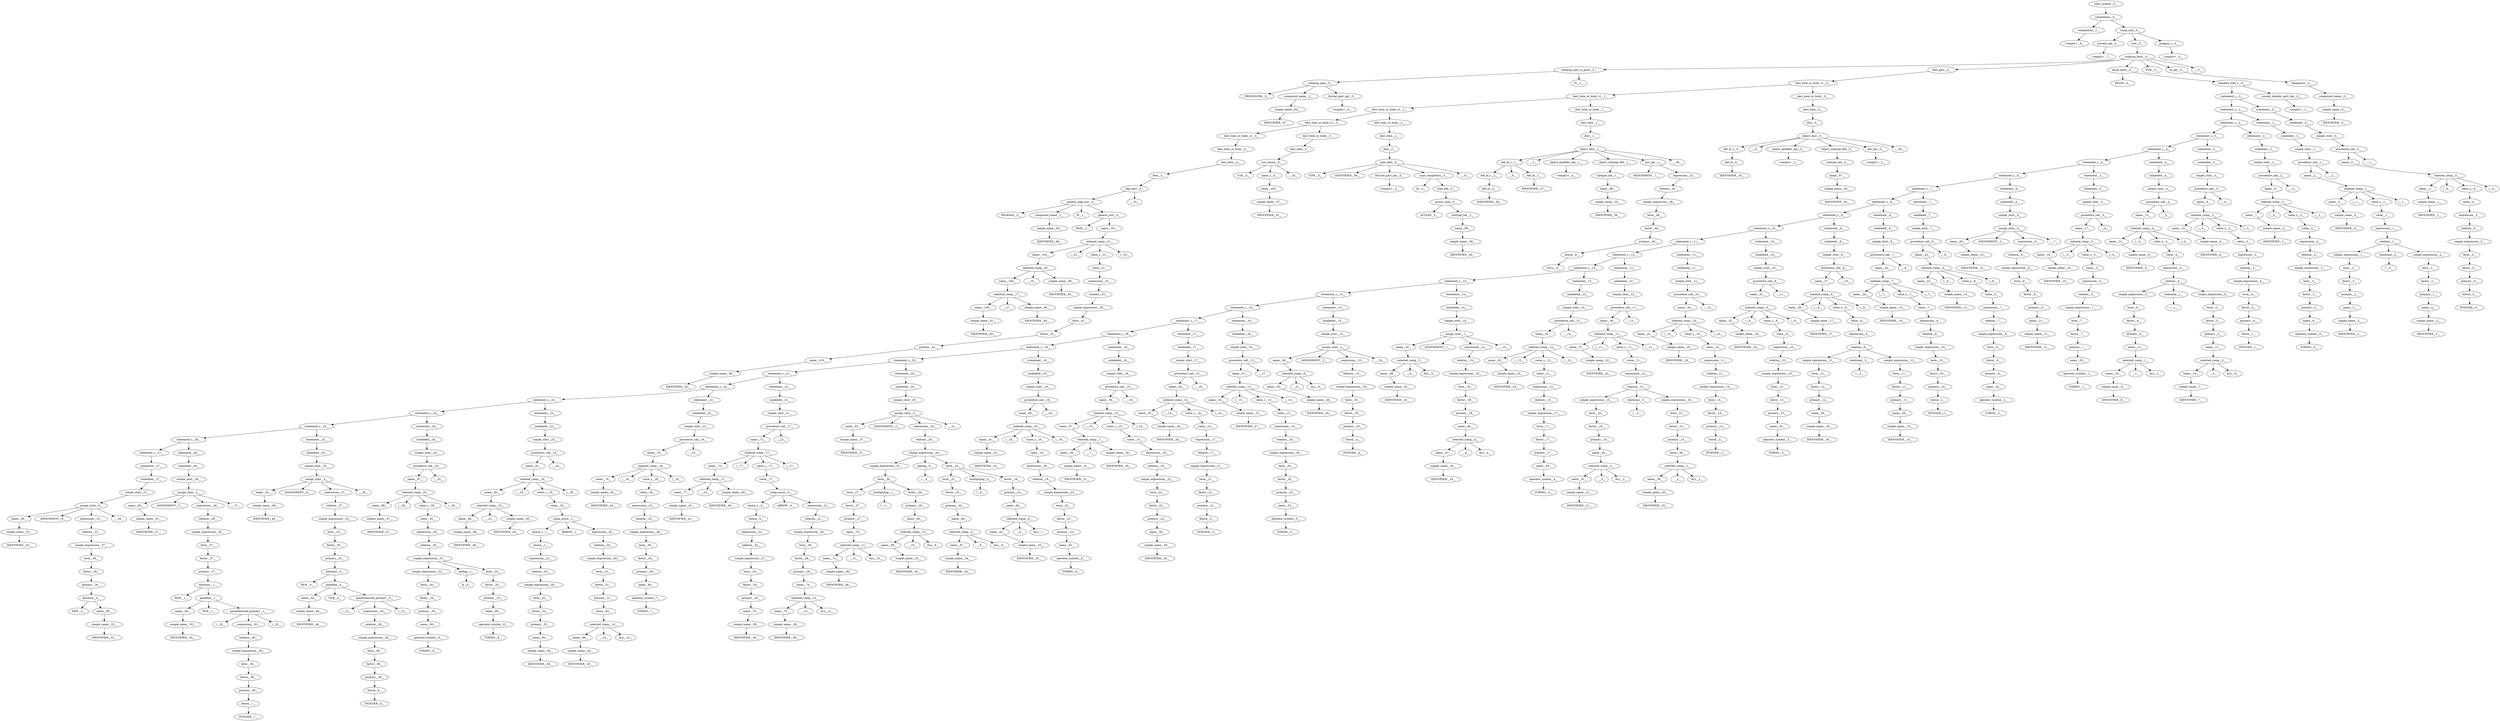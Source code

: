 digraph Parse_tree {
	"start_symbol__0__"->"compilation__0__";
	"compilation__0__"->"compilation__1__";
	"compilation__0__"->"comp_unit__0__";
	"comp_unit__0__"->"private_opt__0__";
	"comp_unit__0__"->"unit__0__";
	"comp_unit__0__"->"pragma_s__0__";
	"pragma_s__0__"->"<empty>__0__";
	"unit__0__"->"subprog_body__0__";
	"subprog_body__0__"->"subprog_spec_is_push__0__";
	"subprog_body__0__"->"decl_part__0__";
	"subprog_body__0__"->"block_body__0__";
	"subprog_body__0__"->"END__0__";
	"subprog_body__0__"->"id_opt__0__";
	"subprog_body__0__"->";__0__";
	"id_opt__0__"->"designator__0__";
	"designator__0__"->"compound_name__0__";
	"compound_name__0__"->"simple_name__0__";
	"simple_name__0__"->"IDENTIFIER__0__";
	"block_body__0__"->"BEGIN__0__";
	"block_body__0__"->"handled_stmt_s__0__";
	"handled_stmt_s__0__"->"statement_s__0__";
	"handled_stmt_s__0__"->"except_handler_part_opt__0__";
	"except_handler_part_opt__0__"->"<empty>__1__";
	"statement_s__0__"->"statement_s__1__";
	"statement_s__0__"->"statement__0__";
	"statement__0__"->"unlabeled__0__";
	"unlabeled__0__"->"simple_stmt__0__";
	"simple_stmt__0__"->"procedure_call__0__";
	"procedure_call__0__"->"name__0__";
	"procedure_call__0__"->";__1__";
	"name__0__"->"indexed_comp__0__";
	"indexed_comp__0__"->"name__1__";
	"indexed_comp__0__"->"(__0__";
	"indexed_comp__0__"->"value_s__0__";
	"indexed_comp__0__"->")__0__";
	"value_s__0__"->"value__0__";
	"value__0__"->"expression__0__";
	"expression__0__"->"relation__0__";
	"relation__0__"->"simple_expression__0__";
	"simple_expression__0__"->"term__0__";
	"term__0__"->"factor__0__";
	"factor__0__"->"primary__0__";
	"primary__0__"->"literal__0__";
	"literal__0__"->"INTEGER__0__";
	"name__1__"->"simple_name__1__";
	"simple_name__1__"->"IDENTIFIER__1__";
	"statement_s__1__"->"statement_s__2__";
	"statement_s__1__"->"statement__1__";
	"statement__1__"->"unlabeled__1__";
	"unlabeled__1__"->"simple_stmt__1__";
	"simple_stmt__1__"->"procedure_call__1__";
	"procedure_call__1__"->"name__2__";
	"procedure_call__1__"->";__2__";
	"name__2__"->"indexed_comp__1__";
	"indexed_comp__1__"->"name__3__";
	"indexed_comp__1__"->"(__1__";
	"indexed_comp__1__"->"value_s__1__";
	"indexed_comp__1__"->")__1__";
	"value_s__1__"->"value__1__";
	"value__1__"->"expression__1__";
	"expression__1__"->"relation__1__";
	"relation__1__"->"simple_expression__1__";
	"relation__1__"->"relational__0__";
	"relation__1__"->"simple_expression__2__";
	"simple_expression__2__"->"term__1__";
	"term__1__"->"factor__1__";
	"factor__1__"->"primary__1__";
	"primary__1__"->"name__4__";
	"name__4__"->"simple_name__2__";
	"simple_name__2__"->"IDENTIFIER__2__";
	"relational__0__"->"=__0__";
	"simple_expression__1__"->"term__2__";
	"term__2__"->"factor__2__";
	"factor__2__"->"primary__2__";
	"primary__2__"->"name__5__";
	"name__5__"->"simple_name__3__";
	"simple_name__3__"->"IDENTIFIER__3__";
	"name__3__"->"simple_name__4__";
	"simple_name__4__"->"IDENTIFIER__4__";
	"statement_s__2__"->"statement_s__3__";
	"statement_s__2__"->"statement__2__";
	"statement__2__"->"unlabeled__2__";
	"unlabeled__2__"->"simple_stmt__2__";
	"simple_stmt__2__"->"procedure_call__2__";
	"procedure_call__2__"->"name__6__";
	"procedure_call__2__"->";__3__";
	"name__6__"->"indexed_comp__2__";
	"indexed_comp__2__"->"name__7__";
	"indexed_comp__2__"->"(__2__";
	"indexed_comp__2__"->"value_s__2__";
	"indexed_comp__2__"->")__2__";
	"value_s__2__"->"value__2__";
	"value__2__"->"expression__2__";
	"expression__2__"->"relation__2__";
	"relation__2__"->"simple_expression__3__";
	"simple_expression__3__"->"term__3__";
	"term__3__"->"factor__3__";
	"factor__3__"->"primary__3__";
	"primary__3__"->"name__8__";
	"name__8__"->"operator_symbol__0__";
	"operator_symbol__0__"->"STRING__0__";
	"name__7__"->"simple_name__5__";
	"simple_name__5__"->"IDENTIFIER__5__";
	"statement_s__3__"->"statement_s__4__";
	"statement_s__3__"->"statement__3__";
	"statement__3__"->"unlabeled__3__";
	"unlabeled__3__"->"simple_stmt__3__";
	"simple_stmt__3__"->"procedure_call__3__";
	"procedure_call__3__"->"name__9__";
	"procedure_call__3__"->";__4__";
	"name__9__"->"indexed_comp__3__";
	"indexed_comp__3__"->"name__10__";
	"indexed_comp__3__"->"(__3__";
	"indexed_comp__3__"->"value_s__3__";
	"indexed_comp__3__"->")__3__";
	"value_s__3__"->"value__3__";
	"value__3__"->"expression__3__";
	"expression__3__"->"relation__3__";
	"relation__3__"->"simple_expression__4__";
	"simple_expression__4__"->"term__4__";
	"term__4__"->"factor__4__";
	"factor__4__"->"primary__4__";
	"primary__4__"->"literal__1__";
	"literal__1__"->"INTEGER__1__";
	"name__10__"->"simple_name__6__";
	"simple_name__6__"->"IDENTIFIER__6__";
	"statement_s__4__"->"statement_s__5__";
	"statement_s__4__"->"statement__4__";
	"statement__4__"->"unlabeled__4__";
	"unlabeled__4__"->"simple_stmt__4__";
	"simple_stmt__4__"->"procedure_call__4__";
	"procedure_call__4__"->"name__11__";
	"procedure_call__4__"->";__5__";
	"name__11__"->"indexed_comp__4__";
	"indexed_comp__4__"->"name__12__";
	"indexed_comp__4__"->"(__4__";
	"indexed_comp__4__"->"value_s__4__";
	"indexed_comp__4__"->")__4__";
	"value_s__4__"->"value__4__";
	"value__4__"->"expression__4__";
	"expression__4__"->"relation__4__";
	"relation__4__"->"simple_expression__5__";
	"relation__4__"->"relational__1__";
	"relation__4__"->"simple_expression__6__";
	"simple_expression__6__"->"term__5__";
	"term__5__"->"factor__5__";
	"factor__5__"->"primary__5__";
	"primary__5__"->"name__13__";
	"name__13__"->"selected_comp__0__";
	"selected_comp__0__"->"name__14__";
	"selected_comp__0__"->".__0__";
	"selected_comp__0__"->"ALL__0__";
	"name__14__"->"simple_name__7__";
	"simple_name__7__"->"IDENTIFIER__7__";
	"relational__1__"->"=__1__";
	"simple_expression__5__"->"term__6__";
	"term__6__"->"factor__6__";
	"factor__6__"->"primary__6__";
	"primary__6__"->"name__15__";
	"name__15__"->"selected_comp__1__";
	"selected_comp__1__"->"name__16__";
	"selected_comp__1__"->".__1__";
	"selected_comp__1__"->"ALL__1__";
	"name__16__"->"simple_name__8__";
	"simple_name__8__"->"IDENTIFIER__8__";
	"name__12__"->"simple_name__9__";
	"simple_name__9__"->"IDENTIFIER__9__";
	"statement_s__5__"->"statement_s__6__";
	"statement_s__5__"->"statement__5__";
	"statement__5__"->"unlabeled__5__";
	"unlabeled__5__"->"simple_stmt__5__";
	"simple_stmt__5__"->"procedure_call__5__";
	"procedure_call__5__"->"name__17__";
	"procedure_call__5__"->";__6__";
	"name__17__"->"indexed_comp__5__";
	"indexed_comp__5__"->"name__18__";
	"indexed_comp__5__"->"(__5__";
	"indexed_comp__5__"->"value_s__5__";
	"indexed_comp__5__"->")__5__";
	"value_s__5__"->"value__5__";
	"value__5__"->"expression__5__";
	"expression__5__"->"relation__5__";
	"relation__5__"->"simple_expression__7__";
	"simple_expression__7__"->"term__7__";
	"term__7__"->"factor__7__";
	"factor__7__"->"primary__7__";
	"primary__7__"->"name__19__";
	"name__19__"->"operator_symbol__1__";
	"operator_symbol__1__"->"STRING__1__";
	"name__18__"->"simple_name__10__";
	"simple_name__10__"->"IDENTIFIER__10__";
	"statement_s__6__"->"statement_s__7__";
	"statement_s__6__"->"statement__6__";
	"statement__6__"->"unlabeled__6__";
	"unlabeled__6__"->"simple_stmt__6__";
	"simple_stmt__6__"->"assign_stmt__0__";
	"assign_stmt__0__"->"name__20__";
	"assign_stmt__0__"->"ASSIGNMENT__0__";
	"assign_stmt__0__"->"expression__6__";
	"assign_stmt__0__"->";__7__";
	"expression__6__"->"relation__6__";
	"relation__6__"->"simple_expression__8__";
	"simple_expression__8__"->"term__8__";
	"term__8__"->"factor__8__";
	"factor__8__"->"primary__8__";
	"primary__8__"->"name__21__";
	"name__21__"->"simple_name__11__";
	"simple_name__11__"->"IDENTIFIER__11__";
	"name__20__"->"simple_name__12__";
	"simple_name__12__"->"IDENTIFIER__12__";
	"statement_s__7__"->"statement_s__8__";
	"statement_s__7__"->"statement__7__";
	"statement__7__"->"unlabeled__7__";
	"unlabeled__7__"->"simple_stmt__7__";
	"simple_stmt__7__"->"procedure_call__6__";
	"procedure_call__6__"->"name__22__";
	"procedure_call__6__"->";__8__";
	"name__22__"->"indexed_comp__6__";
	"indexed_comp__6__"->"name__23__";
	"indexed_comp__6__"->"(__6__";
	"indexed_comp__6__"->"value_s__6__";
	"indexed_comp__6__"->")__6__";
	"value_s__6__"->"value__6__";
	"value__6__"->"expression__7__";
	"expression__7__"->"relation__7__";
	"relation__7__"->"simple_expression__9__";
	"simple_expression__9__"->"term__9__";
	"term__9__"->"factor__9__";
	"factor__9__"->"primary__9__";
	"primary__9__"->"name__24__";
	"name__24__"->"operator_symbol__2__";
	"operator_symbol__2__"->"STRING__2__";
	"name__23__"->"simple_name__13__";
	"simple_name__13__"->"IDENTIFIER__13__";
	"statement_s__8__"->"statement_s__9__";
	"statement_s__8__"->"statement__8__";
	"statement__8__"->"unlabeled__8__";
	"unlabeled__8__"->"simple_stmt__8__";
	"simple_stmt__8__"->"procedure_call__7__";
	"procedure_call__7__"->"name__25__";
	"procedure_call__7__"->";__9__";
	"name__25__"->"indexed_comp__7__";
	"indexed_comp__7__"->"name__26__";
	"indexed_comp__7__"->"(__7__";
	"indexed_comp__7__"->"value_s__7__";
	"indexed_comp__7__"->")__7__";
	"value_s__7__"->"value__7__";
	"value__7__"->"expression__8__";
	"expression__8__"->"relation__8__";
	"relation__8__"->"simple_expression__10__";
	"simple_expression__10__"->"term__10__";
	"term__10__"->"factor__10__";
	"factor__10__"->"primary__10__";
	"primary__10__"->"literal__2__";
	"literal__2__"->"INTEGER__2__";
	"name__26__"->"simple_name__14__";
	"simple_name__14__"->"IDENTIFIER__14__";
	"statement_s__9__"->"statement_s__10__";
	"statement_s__9__"->"statement__9__";
	"statement__9__"->"unlabeled__9__";
	"unlabeled__9__"->"simple_stmt__9__";
	"simple_stmt__9__"->"procedure_call__8__";
	"procedure_call__8__"->"name__27__";
	"procedure_call__8__"->";__10__";
	"name__27__"->"indexed_comp__8__";
	"indexed_comp__8__"->"name__28__";
	"indexed_comp__8__"->"(__8__";
	"indexed_comp__8__"->"value_s__8__";
	"indexed_comp__8__"->")__8__";
	"value_s__8__"->"value__8__";
	"value__8__"->"expression__9__";
	"expression__9__"->"relation__9__";
	"relation__9__"->"simple_expression__11__";
	"relation__9__"->"relational__2__";
	"relation__9__"->"simple_expression__12__";
	"simple_expression__12__"->"term__11__";
	"term__11__"->"factor__11__";
	"factor__11__"->"primary__11__";
	"primary__11__"->"name__29__";
	"name__29__"->"simple_name__15__";
	"simple_name__15__"->"IDENTIFIER__15__";
	"relational__2__"->"=__2__";
	"simple_expression__11__"->"term__12__";
	"term__12__"->"factor__12__";
	"factor__12__"->"primary__12__";
	"primary__12__"->"name__30__";
	"name__30__"->"simple_name__16__";
	"simple_name__16__"->"IDENTIFIER__16__";
	"name__28__"->"simple_name__17__";
	"simple_name__17__"->"IDENTIFIER__17__";
	"statement_s__10__"->"statement_s__11__";
	"statement_s__10__"->"statement__10__";
	"statement__10__"->"unlabeled__10__";
	"unlabeled__10__"->"simple_stmt__10__";
	"simple_stmt__10__"->"procedure_call__9__";
	"procedure_call__9__"->"name__31__";
	"procedure_call__9__"->";__11__";
	"name__31__"->"indexed_comp__9__";
	"indexed_comp__9__"->"name__32__";
	"indexed_comp__9__"->"(__9__";
	"indexed_comp__9__"->"value_s__9__";
	"indexed_comp__9__"->")__9__";
	"value_s__9__"->"value__9__";
	"value__9__"->"expression__10__";
	"expression__10__"->"relation__10__";
	"relation__10__"->"simple_expression__13__";
	"simple_expression__13__"->"term__13__";
	"term__13__"->"factor__13__";
	"factor__13__"->"primary__13__";
	"primary__13__"->"name__33__";
	"name__33__"->"operator_symbol__3__";
	"operator_symbol__3__"->"STRING__3__";
	"name__32__"->"simple_name__18__";
	"simple_name__18__"->"IDENTIFIER__18__";
	"statement_s__11__"->"statement_s__12__";
	"statement_s__11__"->"statement__11__";
	"statement__11__"->"unlabeled__11__";
	"unlabeled__11__"->"simple_stmt__11__";
	"simple_stmt__11__"->"procedure_call__10__";
	"procedure_call__10__"->"name__34__";
	"procedure_call__10__"->";__12__";
	"name__34__"->"indexed_comp__10__";
	"indexed_comp__10__"->"name__35__";
	"indexed_comp__10__"->"(__10__";
	"indexed_comp__10__"->"value_s__10__";
	"indexed_comp__10__"->")__10__";
	"value_s__10__"->"value__10__";
	"value__10__"->"expression__11__";
	"expression__11__"->"relation__11__";
	"relation__11__"->"simple_expression__14__";
	"simple_expression__14__"->"term__14__";
	"term__14__"->"factor__14__";
	"factor__14__"->"primary__14__";
	"primary__14__"->"literal__3__";
	"literal__3__"->"INTEGER__3__";
	"name__35__"->"simple_name__19__";
	"simple_name__19__"->"IDENTIFIER__19__";
	"statement_s__12__"->"statement_s__13__";
	"statement_s__12__"->"statement__12__";
	"statement__12__"->"unlabeled__12__";
	"unlabeled__12__"->"simple_stmt__12__";
	"simple_stmt__12__"->"procedure_call__11__";
	"procedure_call__11__"->"name__36__";
	"procedure_call__11__"->";__13__";
	"name__36__"->"indexed_comp__11__";
	"indexed_comp__11__"->"name__37__";
	"indexed_comp__11__"->"(__11__";
	"indexed_comp__11__"->"value_s__11__";
	"indexed_comp__11__"->")__11__";
	"value_s__11__"->"value__11__";
	"value__11__"->"expression__12__";
	"expression__12__"->"relation__12__";
	"relation__12__"->"simple_expression__15__";
	"relation__12__"->"relational__3__";
	"relation__12__"->"simple_expression__16__";
	"simple_expression__16__"->"term__15__";
	"term__15__"->"factor__15__";
	"factor__15__"->"primary__15__";
	"primary__15__"->"name__38__";
	"name__38__"->"selected_comp__2__";
	"selected_comp__2__"->"name__39__";
	"selected_comp__2__"->".__2__";
	"selected_comp__2__"->"ALL__2__";
	"name__39__"->"simple_name__20__";
	"simple_name__20__"->"IDENTIFIER__20__";
	"relational__3__"->"=__3__";
	"simple_expression__15__"->"term__16__";
	"term__16__"->"factor__16__";
	"factor__16__"->"primary__16__";
	"primary__16__"->"name__40__";
	"name__40__"->"selected_comp__3__";
	"selected_comp__3__"->"name__41__";
	"selected_comp__3__"->".__3__";
	"selected_comp__3__"->"ALL__3__";
	"name__41__"->"simple_name__21__";
	"simple_name__21__"->"IDENTIFIER__21__";
	"name__37__"->"simple_name__22__";
	"simple_name__22__"->"IDENTIFIER__22__";
	"statement_s__13__"->"statement_s__14__";
	"statement_s__13__"->"statement__13__";
	"statement__13__"->"unlabeled__13__";
	"unlabeled__13__"->"simple_stmt__13__";
	"simple_stmt__13__"->"procedure_call__12__";
	"procedure_call__12__"->"name__42__";
	"procedure_call__12__"->";__14__";
	"name__42__"->"indexed_comp__12__";
	"indexed_comp__12__"->"name__43__";
	"indexed_comp__12__"->"(__12__";
	"indexed_comp__12__"->"value_s__12__";
	"indexed_comp__12__"->")__12__";
	"value_s__12__"->"value__12__";
	"value__12__"->"expression__13__";
	"expression__13__"->"relation__13__";
	"relation__13__"->"simple_expression__17__";
	"simple_expression__17__"->"term__17__";
	"term__17__"->"factor__17__";
	"factor__17__"->"primary__17__";
	"primary__17__"->"name__44__";
	"name__44__"->"operator_symbol__4__";
	"operator_symbol__4__"->"STRING__4__";
	"name__43__"->"simple_name__23__";
	"simple_name__23__"->"IDENTIFIER__23__";
	"statement_s__14__"->"statement_s__15__";
	"statement_s__14__"->"statement__14__";
	"statement__14__"->"unlabeled__14__";
	"unlabeled__14__"->"simple_stmt__14__";
	"simple_stmt__14__"->"assign_stmt__1__";
	"assign_stmt__1__"->"name__45__";
	"assign_stmt__1__"->"ASSIGNMENT__1__";
	"assign_stmt__1__"->"expression__14__";
	"assign_stmt__1__"->";__15__";
	"expression__14__"->"relation__14__";
	"relation__14__"->"simple_expression__18__";
	"simple_expression__18__"->"term__18__";
	"term__18__"->"factor__18__";
	"factor__18__"->"primary__18__";
	"primary__18__"->"name__46__";
	"name__46__"->"selected_comp__4__";
	"selected_comp__4__"->"name__47__";
	"selected_comp__4__"->".__4__";
	"selected_comp__4__"->"ALL__4__";
	"name__47__"->"simple_name__24__";
	"simple_name__24__"->"IDENTIFIER__24__";
	"name__45__"->"selected_comp__5__";
	"selected_comp__5__"->"name__48__";
	"selected_comp__5__"->".__5__";
	"selected_comp__5__"->"ALL__5__";
	"name__48__"->"simple_name__25__";
	"simple_name__25__"->"IDENTIFIER__25__";
	"statement_s__15__"->"statement_s__16__";
	"statement_s__15__"->"statement__15__";
	"statement__15__"->"unlabeled__15__";
	"unlabeled__15__"->"simple_stmt__15__";
	"simple_stmt__15__"->"assign_stmt__2__";
	"assign_stmt__2__"->"name__49__";
	"assign_stmt__2__"->"ASSIGNMENT__2__";
	"assign_stmt__2__"->"expression__15__";
	"assign_stmt__2__"->";__16__";
	"expression__15__"->"relation__15__";
	"relation__15__"->"simple_expression__19__";
	"simple_expression__19__"->"term__19__";
	"term__19__"->"factor__19__";
	"factor__19__"->"primary__19__";
	"primary__19__"->"literal__4__";
	"literal__4__"->"INTEGER__4__";
	"name__49__"->"selected_comp__6__";
	"selected_comp__6__"->"name__50__";
	"selected_comp__6__"->".__6__";
	"selected_comp__6__"->"ALL__6__";
	"name__50__"->"simple_name__26__";
	"simple_name__26__"->"IDENTIFIER__26__";
	"statement_s__16__"->"statement_s__17__";
	"statement_s__16__"->"statement__16__";
	"statement__16__"->"unlabeled__16__";
	"unlabeled__16__"->"simple_stmt__16__";
	"simple_stmt__16__"->"procedure_call__13__";
	"procedure_call__13__"->"name__51__";
	"procedure_call__13__"->";__17__";
	"name__51__"->"indexed_comp__13__";
	"indexed_comp__13__"->"name__52__";
	"indexed_comp__13__"->"(__13__";
	"indexed_comp__13__"->"value_s__13__";
	"indexed_comp__13__"->")__13__";
	"value_s__13__"->"value__13__";
	"value__13__"->"expression__16__";
	"expression__16__"->"relation__16__";
	"relation__16__"->"simple_expression__20__";
	"simple_expression__20__"->"term__20__";
	"term__20__"->"factor__20__";
	"factor__20__"->"primary__20__";
	"primary__20__"->"name__53__";
	"name__53__"->"operator_symbol__5__";
	"operator_symbol__5__"->"STRING__5__";
	"name__52__"->"simple_name__27__";
	"simple_name__27__"->"IDENTIFIER__27__";
	"statement_s__17__"->"statement_s__18__";
	"statement_s__17__"->"statement__17__";
	"statement__17__"->"unlabeled__17__";
	"unlabeled__17__"->"simple_stmt__17__";
	"simple_stmt__17__"->"procedure_call__14__";
	"procedure_call__14__"->"name__54__";
	"procedure_call__14__"->";__18__";
	"name__54__"->"indexed_comp__14__";
	"indexed_comp__14__"->"name__55__";
	"indexed_comp__14__"->"(__14__";
	"indexed_comp__14__"->"value_s__14__";
	"indexed_comp__14__"->")__14__";
	"value_s__14__"->"value__14__";
	"value__14__"->"expression__17__";
	"expression__17__"->"relation__17__";
	"relation__17__"->"simple_expression__21__";
	"simple_expression__21__"->"term__21__";
	"term__21__"->"factor__21__";
	"factor__21__"->"primary__21__";
	"primary__21__"->"literal__5__";
	"literal__5__"->"INTEGER__5__";
	"name__55__"->"simple_name__28__";
	"simple_name__28__"->"IDENTIFIER__28__";
	"statement_s__18__"->"statement_s__19__";
	"statement_s__18__"->"statement__18__";
	"statement__18__"->"unlabeled__18__";
	"unlabeled__18__"->"simple_stmt__18__";
	"simple_stmt__18__"->"procedure_call__15__";
	"procedure_call__15__"->"name__56__";
	"procedure_call__15__"->";__19__";
	"name__56__"->"indexed_comp__15__";
	"indexed_comp__15__"->"name__57__";
	"indexed_comp__15__"->"(__15__";
	"indexed_comp__15__"->"value_s__15__";
	"indexed_comp__15__"->")__15__";
	"value_s__15__"->"value__15__";
	"value__15__"->"expression__18__";
	"expression__18__"->"relation__18__";
	"relation__18__"->"simple_expression__22__";
	"simple_expression__22__"->"term__22__";
	"term__22__"->"factor__22__";
	"factor__22__"->"primary__22__";
	"primary__22__"->"name__58__";
	"name__58__"->"simple_name__29__";
	"simple_name__29__"->"IDENTIFIER__29__";
	"name__57__"->"selected_comp__7__";
	"selected_comp__7__"->"name__59__";
	"selected_comp__7__"->".__7__";
	"selected_comp__7__"->"simple_name__30__";
	"simple_name__30__"->"IDENTIFIER__30__";
	"name__59__"->"simple_name__31__";
	"simple_name__31__"->"IDENTIFIER__31__";
	"statement_s__19__"->"statement_s__20__";
	"statement_s__19__"->"statement__19__";
	"statement__19__"->"unlabeled__19__";
	"unlabeled__19__"->"simple_stmt__19__";
	"simple_stmt__19__"->"procedure_call__16__";
	"procedure_call__16__"->"name__60__";
	"procedure_call__16__"->";__20__";
	"name__60__"->"indexed_comp__16__";
	"indexed_comp__16__"->"name__61__";
	"indexed_comp__16__"->"(__16__";
	"indexed_comp__16__"->"value_s__16__";
	"indexed_comp__16__"->")__16__";
	"value_s__16__"->"value__16__";
	"value__16__"->"expression__19__";
	"expression__19__"->"relation__19__";
	"relation__19__"->"simple_expression__23__";
	"simple_expression__23__"->"term__23__";
	"term__23__"->"factor__23__";
	"factor__23__"->"primary__23__";
	"primary__23__"->"name__62__";
	"name__62__"->"operator_symbol__6__";
	"operator_symbol__6__"->"STRING__6__";
	"name__61__"->"simple_name__32__";
	"simple_name__32__"->"IDENTIFIER__32__";
	"statement_s__20__"->"statement_s__21__";
	"statement_s__20__"->"statement__20__";
	"statement__20__"->"unlabeled__20__";
	"unlabeled__20__"->"simple_stmt__20__";
	"simple_stmt__20__"->"assign_stmt__3__";
	"assign_stmt__3__"->"name__63__";
	"assign_stmt__3__"->"ASSIGNMENT__3__";
	"assign_stmt__3__"->"expression__20__";
	"assign_stmt__3__"->";__21__";
	"expression__20__"->"relation__20__";
	"relation__20__"->"simple_expression__24__";
	"simple_expression__24__"->"simple_expression__25__";
	"simple_expression__24__"->"adding__0__";
	"simple_expression__24__"->"term__24__";
	"term__24__"->"term__25__";
	"term__24__"->"multiplying__0__";
	"term__24__"->"factor__24__";
	"factor__24__"->"primary__24__";
	"primary__24__"->"name__64__";
	"name__64__"->"selected_comp__8__";
	"selected_comp__8__"->"name__65__";
	"selected_comp__8__"->".__8__";
	"selected_comp__8__"->"ALL__7__";
	"name__65__"->"simple_name__33__";
	"simple_name__33__"->"IDENTIFIER__33__";
	"multiplying__0__"->"*__0__";
	"term__25__"->"factor__25__";
	"factor__25__"->"primary__25__";
	"primary__25__"->"name__66__";
	"name__66__"->"selected_comp__9__";
	"selected_comp__9__"->"name__67__";
	"selected_comp__9__"->".__9__";
	"selected_comp__9__"->"ALL__8__";
	"name__67__"->"simple_name__34__";
	"simple_name__34__"->"IDENTIFIER__34__";
	"adding__0__"->"+__0__";
	"simple_expression__25__"->"term__26__";
	"term__26__"->"term__27__";
	"term__26__"->"multiplying__1__";
	"term__26__"->"factor__26__";
	"factor__26__"->"primary__26__";
	"primary__26__"->"name__68__";
	"name__68__"->"selected_comp__10__";
	"selected_comp__10__"->"name__69__";
	"selected_comp__10__"->".__10__";
	"selected_comp__10__"->"ALL__9__";
	"name__69__"->"simple_name__35__";
	"simple_name__35__"->"IDENTIFIER__35__";
	"multiplying__1__"->"*__1__";
	"term__27__"->"factor__27__";
	"factor__27__"->"primary__27__";
	"primary__27__"->"name__70__";
	"name__70__"->"selected_comp__11__";
	"selected_comp__11__"->"name__71__";
	"selected_comp__11__"->".__11__";
	"selected_comp__11__"->"ALL__10__";
	"name__71__"->"simple_name__36__";
	"simple_name__36__"->"IDENTIFIER__36__";
	"name__63__"->"simple_name__37__";
	"simple_name__37__"->"IDENTIFIER__37__";
	"statement_s__21__"->"statement_s__22__";
	"statement_s__21__"->"statement__21__";
	"statement__21__"->"unlabeled__21__";
	"unlabeled__21__"->"simple_stmt__21__";
	"simple_stmt__21__"->"procedure_call__17__";
	"procedure_call__17__"->"name__72__";
	"procedure_call__17__"->";__22__";
	"name__72__"->"indexed_comp__17__";
	"indexed_comp__17__"->"name__73__";
	"indexed_comp__17__"->"(__17__";
	"indexed_comp__17__"->"value_s__17__";
	"indexed_comp__17__"->")__17__";
	"value_s__17__"->"value__17__";
	"value__17__"->"comp_assoc__0__";
	"comp_assoc__0__"->"choice_s__0__";
	"comp_assoc__0__"->"ARROW__0__";
	"comp_assoc__0__"->"expression__21__";
	"expression__21__"->"relation__21__";
	"relation__21__"->"simple_expression__26__";
	"simple_expression__26__"->"term__28__";
	"term__28__"->"factor__28__";
	"factor__28__"->"primary__28__";
	"primary__28__"->"name__74__";
	"name__74__"->"selected_comp__12__";
	"selected_comp__12__"->"name__75__";
	"selected_comp__12__"->".__12__";
	"selected_comp__12__"->"ALL__11__";
	"name__75__"->"simple_name__38__";
	"simple_name__38__"->"IDENTIFIER__38__";
	"choice_s__0__"->"choice__0__";
	"choice__0__"->"expression__22__";
	"expression__22__"->"relation__22__";
	"relation__22__"->"simple_expression__27__";
	"simple_expression__27__"->"term__29__";
	"term__29__"->"factor__29__";
	"factor__29__"->"primary__29__";
	"primary__29__"->"name__76__";
	"name__76__"->"simple_name__39__";
	"simple_name__39__"->"IDENTIFIER__39__";
	"name__73__"->"selected_comp__13__";
	"selected_comp__13__"->"name__77__";
	"selected_comp__13__"->".__13__";
	"selected_comp__13__"->"simple_name__40__";
	"simple_name__40__"->"IDENTIFIER__40__";
	"name__77__"->"simple_name__41__";
	"simple_name__41__"->"IDENTIFIER__41__";
	"statement_s__22__"->"statement_s__23__";
	"statement_s__22__"->"statement__22__";
	"statement__22__"->"unlabeled__22__";
	"unlabeled__22__"->"simple_stmt__22__";
	"simple_stmt__22__"->"procedure_call__18__";
	"procedure_call__18__"->"name__78__";
	"procedure_call__18__"->";__23__";
	"name__78__"->"indexed_comp__18__";
	"indexed_comp__18__"->"name__79__";
	"indexed_comp__18__"->"(__18__";
	"indexed_comp__18__"->"value_s__18__";
	"indexed_comp__18__"->")__18__";
	"value_s__18__"->"value__18__";
	"value__18__"->"expression__23__";
	"expression__23__"->"relation__23__";
	"relation__23__"->"simple_expression__28__";
	"simple_expression__28__"->"term__30__";
	"term__30__"->"factor__30__";
	"factor__30__"->"primary__30__";
	"primary__30__"->"name__80__";
	"name__80__"->"operator_symbol__7__";
	"operator_symbol__7__"->"STRING__7__";
	"name__79__"->"simple_name__42__";
	"simple_name__42__"->"IDENTIFIER__42__";
	"statement_s__23__"->"statement_s__24__";
	"statement_s__23__"->"statement__23__";
	"statement__23__"->"unlabeled__23__";
	"unlabeled__23__"->"simple_stmt__23__";
	"simple_stmt__23__"->"procedure_call__19__";
	"procedure_call__19__"->"name__81__";
	"procedure_call__19__"->";__24__";
	"name__81__"->"indexed_comp__19__";
	"indexed_comp__19__"->"name__82__";
	"indexed_comp__19__"->"(__19__";
	"indexed_comp__19__"->"value_s__19__";
	"indexed_comp__19__"->")__19__";
	"value_s__19__"->"value__19__";
	"value__19__"->"comp_assoc__1__";
	"comp_assoc__1__"->"choice_s__1__";
	"comp_assoc__1__"->"ARROW__1__";
	"comp_assoc__1__"->"expression__24__";
	"expression__24__"->"relation__24__";
	"relation__24__"->"simple_expression__29__";
	"simple_expression__29__"->"term__31__";
	"term__31__"->"factor__31__";
	"factor__31__"->"primary__31__";
	"primary__31__"->"name__83__";
	"name__83__"->"selected_comp__14__";
	"selected_comp__14__"->"name__84__";
	"selected_comp__14__"->".__14__";
	"selected_comp__14__"->"ALL__12__";
	"name__84__"->"simple_name__43__";
	"simple_name__43__"->"IDENTIFIER__43__";
	"choice_s__1__"->"choice__1__";
	"choice__1__"->"expression__25__";
	"expression__25__"->"relation__25__";
	"relation__25__"->"simple_expression__30__";
	"simple_expression__30__"->"term__32__";
	"term__32__"->"factor__32__";
	"factor__32__"->"primary__32__";
	"primary__32__"->"name__85__";
	"name__85__"->"simple_name__44__";
	"simple_name__44__"->"IDENTIFIER__44__";
	"name__82__"->"selected_comp__15__";
	"selected_comp__15__"->"name__86__";
	"selected_comp__15__"->".__15__";
	"selected_comp__15__"->"simple_name__45__";
	"simple_name__45__"->"IDENTIFIER__45__";
	"name__86__"->"simple_name__46__";
	"simple_name__46__"->"IDENTIFIER__46__";
	"statement_s__24__"->"statement_s__25__";
	"statement_s__24__"->"statement__24__";
	"statement__24__"->"unlabeled__24__";
	"unlabeled__24__"->"simple_stmt__24__";
	"simple_stmt__24__"->"procedure_call__20__";
	"procedure_call__20__"->"name__87__";
	"procedure_call__20__"->";__25__";
	"name__87__"->"indexed_comp__20__";
	"indexed_comp__20__"->"name__88__";
	"indexed_comp__20__"->"(__20__";
	"indexed_comp__20__"->"value_s__20__";
	"indexed_comp__20__"->")__20__";
	"value_s__20__"->"value__20__";
	"value__20__"->"expression__26__";
	"expression__26__"->"relation__26__";
	"relation__26__"->"simple_expression__31__";
	"simple_expression__31__"->"simple_expression__32__";
	"simple_expression__31__"->"adding__1__";
	"simple_expression__31__"->"term__33__";
	"term__33__"->"factor__33__";
	"factor__33__"->"primary__33__";
	"primary__33__"->"name__89__";
	"name__89__"->"operator_symbol__8__";
	"operator_symbol__8__"->"STRING__8__";
	"adding__1__"->"&__0__";
	"simple_expression__32__"->"term__34__";
	"term__34__"->"factor__34__";
	"factor__34__"->"primary__34__";
	"primary__34__"->"name__90__";
	"name__90__"->"operator_symbol__9__";
	"operator_symbol__9__"->"STRING__9__";
	"name__88__"->"simple_name__47__";
	"simple_name__47__"->"IDENTIFIER__47__";
	"statement_s__25__"->"statement_s__26__";
	"statement_s__25__"->"statement__25__";
	"statement__25__"->"unlabeled__25__";
	"unlabeled__25__"->"simple_stmt__25__";
	"simple_stmt__25__"->"assign_stmt__4__";
	"assign_stmt__4__"->"name__91__";
	"assign_stmt__4__"->"ASSIGNMENT__4__";
	"assign_stmt__4__"->"expression__27__";
	"assign_stmt__4__"->";__26__";
	"expression__27__"->"relation__27__";
	"relation__27__"->"simple_expression__33__";
	"simple_expression__33__"->"term__35__";
	"term__35__"->"factor__35__";
	"factor__35__"->"primary__35__";
	"primary__35__"->"allocator__0__";
	"allocator__0__"->"NEW__0__";
	"allocator__0__"->"qualified__0__";
	"qualified__0__"->"name__92__";
	"qualified__0__"->"TICK__0__";
	"qualified__0__"->"parenthesized_primary__0__";
	"parenthesized_primary__0__"->"(__21__";
	"parenthesized_primary__0__"->"expression__28__";
	"parenthesized_primary__0__"->")__21__";
	"expression__28__"->"relation__28__";
	"relation__28__"->"simple_expression__34__";
	"simple_expression__34__"->"term__36__";
	"term__36__"->"factor__36__";
	"factor__36__"->"primary__36__";
	"primary__36__"->"literal__6__";
	"literal__6__"->"INTEGER__6__";
	"name__92__"->"simple_name__48__";
	"simple_name__48__"->"IDENTIFIER__48__";
	"name__91__"->"simple_name__49__";
	"simple_name__49__"->"IDENTIFIER__49__";
	"statement_s__26__"->"statement_s__27__";
	"statement_s__26__"->"statement__26__";
	"statement__26__"->"unlabeled__26__";
	"unlabeled__26__"->"simple_stmt__26__";
	"simple_stmt__26__"->"assign_stmt__5__";
	"assign_stmt__5__"->"name__93__";
	"assign_stmt__5__"->"ASSIGNMENT__5__";
	"assign_stmt__5__"->"expression__29__";
	"assign_stmt__5__"->";__27__";
	"expression__29__"->"relation__29__";
	"relation__29__"->"simple_expression__35__";
	"simple_expression__35__"->"term__37__";
	"term__37__"->"factor__37__";
	"factor__37__"->"primary__37__";
	"primary__37__"->"allocator__1__";
	"allocator__1__"->"NEW__1__";
	"allocator__1__"->"qualified__1__";
	"qualified__1__"->"name__94__";
	"qualified__1__"->"TICK__1__";
	"qualified__1__"->"parenthesized_primary__1__";
	"parenthesized_primary__1__"->"(__22__";
	"parenthesized_primary__1__"->"expression__30__";
	"parenthesized_primary__1__"->")__22__";
	"expression__30__"->"relation__30__";
	"relation__30__"->"simple_expression__36__";
	"simple_expression__36__"->"term__38__";
	"term__38__"->"factor__38__";
	"factor__38__"->"primary__38__";
	"primary__38__"->"literal__7__";
	"literal__7__"->"INTEGER__7__";
	"name__94__"->"simple_name__50__";
	"simple_name__50__"->"IDENTIFIER__50__";
	"name__93__"->"simple_name__51__";
	"simple_name__51__"->"IDENTIFIER__51__";
	"statement_s__27__"->"statement__27__";
	"statement__27__"->"unlabeled__27__";
	"unlabeled__27__"->"simple_stmt__27__";
	"simple_stmt__27__"->"assign_stmt__6__";
	"assign_stmt__6__"->"name__95__";
	"assign_stmt__6__"->"ASSIGNMENT__6__";
	"assign_stmt__6__"->"expression__31__";
	"assign_stmt__6__"->";__28__";
	"expression__31__"->"relation__31__";
	"relation__31__"->"simple_expression__37__";
	"simple_expression__37__"->"term__39__";
	"term__39__"->"factor__39__";
	"factor__39__"->"primary__39__";
	"primary__39__"->"allocator__2__";
	"allocator__2__"->"NEW__2__";
	"allocator__2__"->"name__96__";
	"name__96__"->"simple_name__52__";
	"simple_name__52__"->"IDENTIFIER__52__";
	"name__95__"->"simple_name__53__";
	"simple_name__53__"->"IDENTIFIER__53__";
	"decl_part__0__"->"decl_item_or_body_s1__0__";
	"decl_item_or_body_s1__0__"->"decl_item_or_body_s1__1__";
	"decl_item_or_body_s1__0__"->"decl_item_or_body__0__";
	"decl_item_or_body__0__"->"decl_item__0__";
	"decl_item__0__"->"decl__0__";
	"decl__0__"->"object_decl__0__";
	"object_decl__0__"->"def_id_s__0__";
	"object_decl__0__"->":__0__";
	"object_decl__0__"->"object_qualifier_opt__0__";
	"object_decl__0__"->"object_subtype_def__0__";
	"object_decl__0__"->"init_opt__0__";
	"object_decl__0__"->";__29__";
	"init_opt__0__"->"<empty>__2__";
	"object_subtype_def__0__"->"subtype_ind__0__";
	"subtype_ind__0__"->"name__97__";
	"name__97__"->"simple_name__54__";
	"simple_name__54__"->"IDENTIFIER__54__";
	"object_qualifier_opt__0__"->"<empty>__3__";
	"def_id_s__0__"->"def_id__0__";
	"def_id__0__"->"IDENTIFIER__55__";
	"decl_item_or_body_s1__1__"->"decl_item_or_body_s1__2__";
	"decl_item_or_body_s1__1__"->"decl_item_or_body__1__";
	"decl_item_or_body__1__"->"decl_item__1__";
	"decl_item__1__"->"decl__1__";
	"decl__1__"->"object_decl__1__";
	"object_decl__1__"->"def_id_s__1__";
	"object_decl__1__"->":__1__";
	"object_decl__1__"->"object_qualifier_opt__1__";
	"object_decl__1__"->"object_subtype_def__1__";
	"object_decl__1__"->"init_opt__1__";
	"object_decl__1__"->";__30__";
	"init_opt__1__"->"ASSIGNMENT__7__";
	"init_opt__1__"->"expression__32__";
	"expression__32__"->"relation__32__";
	"relation__32__"->"simple_expression__38__";
	"simple_expression__38__"->"term__40__";
	"term__40__"->"factor__40__";
	"factor__40__"->"primary__40__";
	"primary__40__"->"literal__8__";
	"literal__8__"->"NuLL__0__";
	"object_subtype_def__1__"->"subtype_ind__1__";
	"subtype_ind__1__"->"name__98__";
	"name__98__"->"simple_name__55__";
	"simple_name__55__"->"IDENTIFIER__56__";
	"object_qualifier_opt__1__"->"<empty>__4__";
	"def_id_s__1__"->"def_id_s__2__";
	"def_id_s__1__"->",__0__";
	"def_id_s__1__"->"def_id__1__";
	"def_id__1__"->"IDENTIFIER__57__";
	"def_id_s__2__"->"def_id__2__";
	"def_id__2__"->"IDENTIFIER__58__";
	"decl_item_or_body_s1__2__"->"decl_item_or_body_s1__3__";
	"decl_item_or_body_s1__2__"->"decl_item_or_body__2__";
	"decl_item_or_body__2__"->"decl_item__2__";
	"decl_item__2__"->"decl__2__";
	"decl__2__"->"type_decl__0__";
	"type_decl__0__"->"TYPE__0__";
	"type_decl__0__"->"IDENTIFIER__59__";
	"type_decl__0__"->"discrim_part_opt__0__";
	"type_decl__0__"->"type_completion__0__";
	"type_decl__0__"->";__31__";
	"type_completion__0__"->"IS__0__";
	"type_completion__0__"->"type_def__0__";
	"type_def__0__"->"access_type__0__";
	"access_type__0__"->"ACCESS__0__";
	"access_type__0__"->"subtype_ind__2__";
	"subtype_ind__2__"->"name__99__";
	"name__99__"->"simple_name__56__";
	"simple_name__56__"->"IDENTIFIER__60__";
	"discrim_part_opt__0__"->"<empty>__5__";
	"decl_item_or_body_s1__3__"->"decl_item_or_body_s1__4__";
	"decl_item_or_body_s1__3__"->"decl_item_or_body__3__";
	"decl_item_or_body__3__"->"decl_item__3__";
	"decl_item__3__"->"use_clause__0__";
	"use_clause__0__"->"USE__0__";
	"use_clause__0__"->"name_s__0__";
	"use_clause__0__"->";__32__";
	"name_s__0__"->"name__100__";
	"name__100__"->"simple_name__57__";
	"simple_name__57__"->"IDENTIFIER__61__";
	"decl_item_or_body_s1__4__"->"decl_item_or_body__4__";
	"decl_item_or_body__4__"->"decl_item__4__";
	"decl_item__4__"->"decl__3__";
	"decl__3__"->"pkg_decl__0__";
	"pkg_decl__0__"->"generic_pkg_inst__0__";
	"pkg_decl__0__"->";__33__";
	"generic_pkg_inst__0__"->"PACKAGE__0__";
	"generic_pkg_inst__0__"->"compound_name__1__";
	"generic_pkg_inst__0__"->"IS__1__";
	"generic_pkg_inst__0__"->"generic_inst__0__";
	"generic_inst__0__"->"NEW__3__";
	"generic_inst__0__"->"name__101__";
	"name__101__"->"indexed_comp__21__";
	"indexed_comp__21__"->"name__102__";
	"indexed_comp__21__"->"(__23__";
	"indexed_comp__21__"->"value_s__21__";
	"indexed_comp__21__"->")__23__";
	"value_s__21__"->"value__21__";
	"value__21__"->"expression__33__";
	"expression__33__"->"relation__33__";
	"relation__33__"->"simple_expression__39__";
	"simple_expression__39__"->"term__41__";
	"term__41__"->"factor__41__";
	"factor__41__"->"primary__41__";
	"primary__41__"->"name__103__";
	"name__103__"->"simple_name__58__";
	"simple_name__58__"->"IDENTIFIER__62__";
	"name__102__"->"selected_comp__16__";
	"selected_comp__16__"->"name__104__";
	"selected_comp__16__"->".__16__";
	"selected_comp__16__"->"simple_name__59__";
	"simple_name__59__"->"IDENTIFIER__63__";
	"name__104__"->"selected_comp__17__";
	"selected_comp__17__"->"name__105__";
	"selected_comp__17__"->".__17__";
	"selected_comp__17__"->"simple_name__60__";
	"simple_name__60__"->"IDENTIFIER__64__";
	"name__105__"->"simple_name__61__";
	"simple_name__61__"->"IDENTIFIER__65__";
	"compound_name__1__"->"simple_name__62__";
	"simple_name__62__"->"IDENTIFIER__66__";
	"subprog_spec_is_push__0__"->"subprog_spec__0__";
	"subprog_spec_is_push__0__"->"IS__2__";
	"subprog_spec__0__"->"PROCEDURE__0__";
	"subprog_spec__0__"->"compound_name__2__";
	"subprog_spec__0__"->"formal_part_opt__0__";
	"formal_part_opt__0__"->"<empty>__6__";
	"compound_name__2__"->"simple_name__63__";
	"simple_name__63__"->"IDENTIFIER__67__";
	"private_opt__0__"->"<empty>__7__";
	"compilation__1__"->"<empty>__8__";
}

